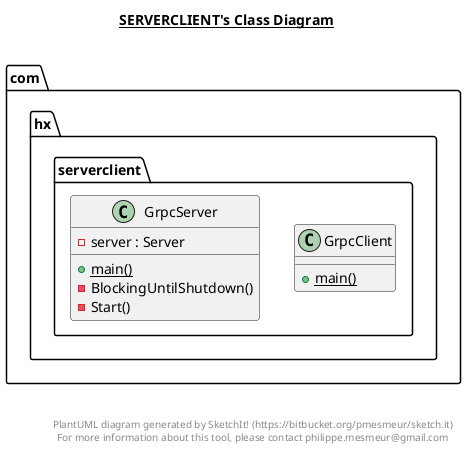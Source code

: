 @startuml

title __SERVERCLIENT's Class Diagram__\n

  namespace com.hx.serverclient {
    class com.hx.serverclient.GrpcClient {
        {static} + main()
    }
  }
  

  namespace com.hx.serverclient {
    class com.hx.serverclient.GrpcServer {
        - server : Server
        {static} + main()
        - BlockingUntilShutdown()
        - Start()
    }
  }
  



right footer


PlantUML diagram generated by SketchIt! (https://bitbucket.org/pmesmeur/sketch.it)
For more information about this tool, please contact philippe.mesmeur@gmail.com
endfooter

@enduml
